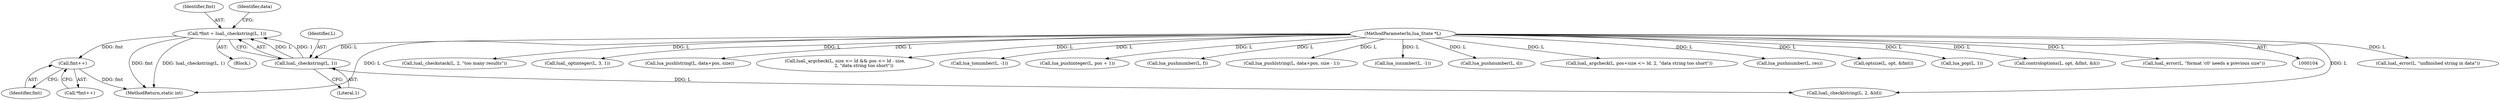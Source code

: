 digraph "0_redis_e89086e09a38cc6713bcd4b9c29abf92cf393936@pointer" {
"1000147" [label="(Call,fmt++)"];
"1000109" [label="(Call,*fmt = luaL_checkstring(L, 1))"];
"1000111" [label="(Call,luaL_checkstring(L, 1))"];
"1000105" [label="(MethodParameterIn,lua_State *L)"];
"1000147" [label="(Call,fmt++)"];
"1000341" [label="(Call,luaL_error(L, \"unfinished string in data\"))"];
"1000109" [label="(Call,*fmt = luaL_checkstring(L, 1))"];
"1000174" [label="(Call,luaL_checkstack(L, 2, \"too many results\"))"];
"1000127" [label="(Call,luaL_optinteger(L, 3, 1))"];
"1000384" [label="(MethodReturn,static int)"];
"1000313" [label="(Call,lua_pushlstring(L, data+pos, size))"];
"1000105" [label="(MethodParameterIn,lua_State *L)"];
"1000300" [label="(Call,luaL_argcheck(L, size <= ld && pos <= ld - size,\n                           2, \"data string too short\"))"];
"1000291" [label="(Call,lua_tonumber(L, -1))"];
"1000111" [label="(Call,luaL_checkstring(L, 1))"];
"1000375" [label="(Call,lua_pushinteger(L, pos + 1))"];
"1000148" [label="(Identifier,fmt)"];
"1000237" [label="(Call,lua_pushnumber(L, f))"];
"1000353" [label="(Call,lua_pushlstring(L, data+pos, size - 1))"];
"1000282" [label="(Call,lua_isnumber(L, -1))"];
"1000106" [label="(Block,)"];
"1000263" [label="(Call,lua_pushnumber(L, d))"];
"1000165" [label="(Call,luaL_argcheck(L, pos+size <= ld, 2, \"data string too short\"))"];
"1000146" [label="(Call,*fmt++)"];
"1000208" [label="(Call,lua_pushnumber(L, res))"];
"1000112" [label="(Identifier,L)"];
"1000110" [label="(Identifier,fmt)"];
"1000113" [label="(Literal,1)"];
"1000117" [label="(Identifier,data)"];
"1000152" [label="(Call,optsize(L, opt, &fmt))"];
"1000295" [label="(Call,lua_pop(L, 1))"];
"1000118" [label="(Call,luaL_checklstring(L, 2, &ld))"];
"1000365" [label="(Call,controloptions(L, opt, &fmt, &h))"];
"1000286" [label="(Call,luaL_error(L, \"format 'c0' needs a previous size\"))"];
"1000147" -> "1000146"  [label="AST: "];
"1000147" -> "1000148"  [label="CFG: "];
"1000148" -> "1000147"  [label="AST: "];
"1000146" -> "1000147"  [label="CFG: "];
"1000147" -> "1000384"  [label="DDG: fmt"];
"1000109" -> "1000147"  [label="DDG: fmt"];
"1000109" -> "1000106"  [label="AST: "];
"1000109" -> "1000111"  [label="CFG: "];
"1000110" -> "1000109"  [label="AST: "];
"1000111" -> "1000109"  [label="AST: "];
"1000117" -> "1000109"  [label="CFG: "];
"1000109" -> "1000384"  [label="DDG: fmt"];
"1000109" -> "1000384"  [label="DDG: luaL_checkstring(L, 1)"];
"1000111" -> "1000109"  [label="DDG: L"];
"1000111" -> "1000109"  [label="DDG: 1"];
"1000111" -> "1000113"  [label="CFG: "];
"1000112" -> "1000111"  [label="AST: "];
"1000113" -> "1000111"  [label="AST: "];
"1000105" -> "1000111"  [label="DDG: L"];
"1000111" -> "1000118"  [label="DDG: L"];
"1000105" -> "1000104"  [label="AST: "];
"1000105" -> "1000384"  [label="DDG: L"];
"1000105" -> "1000118"  [label="DDG: L"];
"1000105" -> "1000127"  [label="DDG: L"];
"1000105" -> "1000152"  [label="DDG: L"];
"1000105" -> "1000165"  [label="DDG: L"];
"1000105" -> "1000174"  [label="DDG: L"];
"1000105" -> "1000208"  [label="DDG: L"];
"1000105" -> "1000237"  [label="DDG: L"];
"1000105" -> "1000263"  [label="DDG: L"];
"1000105" -> "1000282"  [label="DDG: L"];
"1000105" -> "1000286"  [label="DDG: L"];
"1000105" -> "1000291"  [label="DDG: L"];
"1000105" -> "1000295"  [label="DDG: L"];
"1000105" -> "1000300"  [label="DDG: L"];
"1000105" -> "1000313"  [label="DDG: L"];
"1000105" -> "1000341"  [label="DDG: L"];
"1000105" -> "1000353"  [label="DDG: L"];
"1000105" -> "1000365"  [label="DDG: L"];
"1000105" -> "1000375"  [label="DDG: L"];
}
